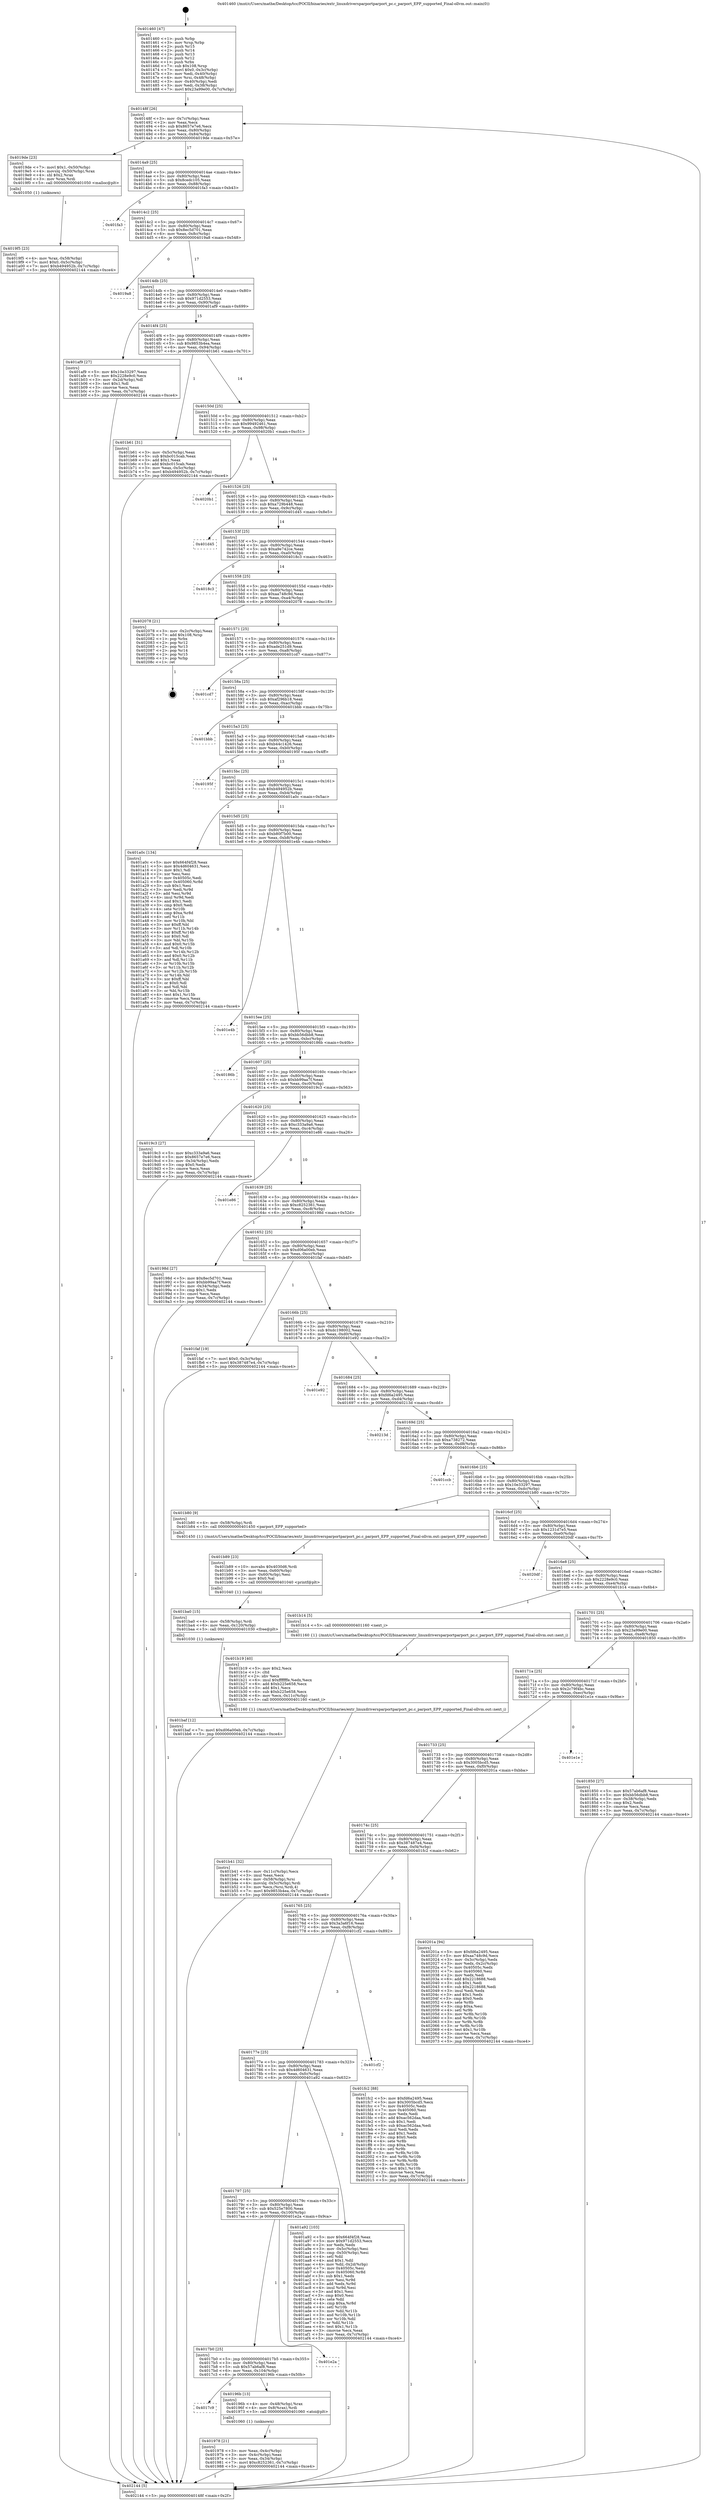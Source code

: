 digraph "0x401460" {
  label = "0x401460 (/mnt/c/Users/mathe/Desktop/tcc/POCII/binaries/extr_linuxdriversparportparport_pc.c_parport_EPP_supported_Final-ollvm.out::main(0))"
  labelloc = "t"
  node[shape=record]

  Entry [label="",width=0.3,height=0.3,shape=circle,fillcolor=black,style=filled]
  "0x40148f" [label="{
     0x40148f [26]\l
     | [instrs]\l
     &nbsp;&nbsp;0x40148f \<+3\>: mov -0x7c(%rbp),%eax\l
     &nbsp;&nbsp;0x401492 \<+2\>: mov %eax,%ecx\l
     &nbsp;&nbsp;0x401494 \<+6\>: sub $0x8657e7e6,%ecx\l
     &nbsp;&nbsp;0x40149a \<+3\>: mov %eax,-0x80(%rbp)\l
     &nbsp;&nbsp;0x40149d \<+6\>: mov %ecx,-0x84(%rbp)\l
     &nbsp;&nbsp;0x4014a3 \<+6\>: je 00000000004019de \<main+0x57e\>\l
  }"]
  "0x4019de" [label="{
     0x4019de [23]\l
     | [instrs]\l
     &nbsp;&nbsp;0x4019de \<+7\>: movl $0x1,-0x50(%rbp)\l
     &nbsp;&nbsp;0x4019e5 \<+4\>: movslq -0x50(%rbp),%rax\l
     &nbsp;&nbsp;0x4019e9 \<+4\>: shl $0x2,%rax\l
     &nbsp;&nbsp;0x4019ed \<+3\>: mov %rax,%rdi\l
     &nbsp;&nbsp;0x4019f0 \<+5\>: call 0000000000401050 \<malloc@plt\>\l
     | [calls]\l
     &nbsp;&nbsp;0x401050 \{1\} (unknown)\l
  }"]
  "0x4014a9" [label="{
     0x4014a9 [25]\l
     | [instrs]\l
     &nbsp;&nbsp;0x4014a9 \<+5\>: jmp 00000000004014ae \<main+0x4e\>\l
     &nbsp;&nbsp;0x4014ae \<+3\>: mov -0x80(%rbp),%eax\l
     &nbsp;&nbsp;0x4014b1 \<+5\>: sub $0x8cedc105,%eax\l
     &nbsp;&nbsp;0x4014b6 \<+6\>: mov %eax,-0x88(%rbp)\l
     &nbsp;&nbsp;0x4014bc \<+6\>: je 0000000000401fa3 \<main+0xb43\>\l
  }"]
  Exit [label="",width=0.3,height=0.3,shape=circle,fillcolor=black,style=filled,peripheries=2]
  "0x401fa3" [label="{
     0x401fa3\l
  }", style=dashed]
  "0x4014c2" [label="{
     0x4014c2 [25]\l
     | [instrs]\l
     &nbsp;&nbsp;0x4014c2 \<+5\>: jmp 00000000004014c7 \<main+0x67\>\l
     &nbsp;&nbsp;0x4014c7 \<+3\>: mov -0x80(%rbp),%eax\l
     &nbsp;&nbsp;0x4014ca \<+5\>: sub $0x8ec5d701,%eax\l
     &nbsp;&nbsp;0x4014cf \<+6\>: mov %eax,-0x8c(%rbp)\l
     &nbsp;&nbsp;0x4014d5 \<+6\>: je 00000000004019a8 \<main+0x548\>\l
  }"]
  "0x401baf" [label="{
     0x401baf [12]\l
     | [instrs]\l
     &nbsp;&nbsp;0x401baf \<+7\>: movl $0xd06a00eb,-0x7c(%rbp)\l
     &nbsp;&nbsp;0x401bb6 \<+5\>: jmp 0000000000402144 \<main+0xce4\>\l
  }"]
  "0x4019a8" [label="{
     0x4019a8\l
  }", style=dashed]
  "0x4014db" [label="{
     0x4014db [25]\l
     | [instrs]\l
     &nbsp;&nbsp;0x4014db \<+5\>: jmp 00000000004014e0 \<main+0x80\>\l
     &nbsp;&nbsp;0x4014e0 \<+3\>: mov -0x80(%rbp),%eax\l
     &nbsp;&nbsp;0x4014e3 \<+5\>: sub $0x971d2553,%eax\l
     &nbsp;&nbsp;0x4014e8 \<+6\>: mov %eax,-0x90(%rbp)\l
     &nbsp;&nbsp;0x4014ee \<+6\>: je 0000000000401af9 \<main+0x699\>\l
  }"]
  "0x401ba0" [label="{
     0x401ba0 [15]\l
     | [instrs]\l
     &nbsp;&nbsp;0x401ba0 \<+4\>: mov -0x58(%rbp),%rdi\l
     &nbsp;&nbsp;0x401ba4 \<+6\>: mov %eax,-0x120(%rbp)\l
     &nbsp;&nbsp;0x401baa \<+5\>: call 0000000000401030 \<free@plt\>\l
     | [calls]\l
     &nbsp;&nbsp;0x401030 \{1\} (unknown)\l
  }"]
  "0x401af9" [label="{
     0x401af9 [27]\l
     | [instrs]\l
     &nbsp;&nbsp;0x401af9 \<+5\>: mov $0x10e33297,%eax\l
     &nbsp;&nbsp;0x401afe \<+5\>: mov $0x2228e9c0,%ecx\l
     &nbsp;&nbsp;0x401b03 \<+3\>: mov -0x2d(%rbp),%dl\l
     &nbsp;&nbsp;0x401b06 \<+3\>: test $0x1,%dl\l
     &nbsp;&nbsp;0x401b09 \<+3\>: cmovne %ecx,%eax\l
     &nbsp;&nbsp;0x401b0c \<+3\>: mov %eax,-0x7c(%rbp)\l
     &nbsp;&nbsp;0x401b0f \<+5\>: jmp 0000000000402144 \<main+0xce4\>\l
  }"]
  "0x4014f4" [label="{
     0x4014f4 [25]\l
     | [instrs]\l
     &nbsp;&nbsp;0x4014f4 \<+5\>: jmp 00000000004014f9 \<main+0x99\>\l
     &nbsp;&nbsp;0x4014f9 \<+3\>: mov -0x80(%rbp),%eax\l
     &nbsp;&nbsp;0x4014fc \<+5\>: sub $0x9853b4ea,%eax\l
     &nbsp;&nbsp;0x401501 \<+6\>: mov %eax,-0x94(%rbp)\l
     &nbsp;&nbsp;0x401507 \<+6\>: je 0000000000401b61 \<main+0x701\>\l
  }"]
  "0x401b89" [label="{
     0x401b89 [23]\l
     | [instrs]\l
     &nbsp;&nbsp;0x401b89 \<+10\>: movabs $0x4030d6,%rdi\l
     &nbsp;&nbsp;0x401b93 \<+3\>: mov %eax,-0x60(%rbp)\l
     &nbsp;&nbsp;0x401b96 \<+3\>: mov -0x60(%rbp),%esi\l
     &nbsp;&nbsp;0x401b99 \<+2\>: mov $0x0,%al\l
     &nbsp;&nbsp;0x401b9b \<+5\>: call 0000000000401040 \<printf@plt\>\l
     | [calls]\l
     &nbsp;&nbsp;0x401040 \{1\} (unknown)\l
  }"]
  "0x401b61" [label="{
     0x401b61 [31]\l
     | [instrs]\l
     &nbsp;&nbsp;0x401b61 \<+3\>: mov -0x5c(%rbp),%eax\l
     &nbsp;&nbsp;0x401b64 \<+5\>: sub $0xbc015cab,%eax\l
     &nbsp;&nbsp;0x401b69 \<+3\>: add $0x1,%eax\l
     &nbsp;&nbsp;0x401b6c \<+5\>: add $0xbc015cab,%eax\l
     &nbsp;&nbsp;0x401b71 \<+3\>: mov %eax,-0x5c(%rbp)\l
     &nbsp;&nbsp;0x401b74 \<+7\>: movl $0xb494952b,-0x7c(%rbp)\l
     &nbsp;&nbsp;0x401b7b \<+5\>: jmp 0000000000402144 \<main+0xce4\>\l
  }"]
  "0x40150d" [label="{
     0x40150d [25]\l
     | [instrs]\l
     &nbsp;&nbsp;0x40150d \<+5\>: jmp 0000000000401512 \<main+0xb2\>\l
     &nbsp;&nbsp;0x401512 \<+3\>: mov -0x80(%rbp),%eax\l
     &nbsp;&nbsp;0x401515 \<+5\>: sub $0x99492461,%eax\l
     &nbsp;&nbsp;0x40151a \<+6\>: mov %eax,-0x98(%rbp)\l
     &nbsp;&nbsp;0x401520 \<+6\>: je 00000000004020b1 \<main+0xc51\>\l
  }"]
  "0x401b41" [label="{
     0x401b41 [32]\l
     | [instrs]\l
     &nbsp;&nbsp;0x401b41 \<+6\>: mov -0x11c(%rbp),%ecx\l
     &nbsp;&nbsp;0x401b47 \<+3\>: imul %eax,%ecx\l
     &nbsp;&nbsp;0x401b4a \<+4\>: mov -0x58(%rbp),%rsi\l
     &nbsp;&nbsp;0x401b4e \<+4\>: movslq -0x5c(%rbp),%rdi\l
     &nbsp;&nbsp;0x401b52 \<+3\>: mov %ecx,(%rsi,%rdi,4)\l
     &nbsp;&nbsp;0x401b55 \<+7\>: movl $0x9853b4ea,-0x7c(%rbp)\l
     &nbsp;&nbsp;0x401b5c \<+5\>: jmp 0000000000402144 \<main+0xce4\>\l
  }"]
  "0x4020b1" [label="{
     0x4020b1\l
  }", style=dashed]
  "0x401526" [label="{
     0x401526 [25]\l
     | [instrs]\l
     &nbsp;&nbsp;0x401526 \<+5\>: jmp 000000000040152b \<main+0xcb\>\l
     &nbsp;&nbsp;0x40152b \<+3\>: mov -0x80(%rbp),%eax\l
     &nbsp;&nbsp;0x40152e \<+5\>: sub $0xa729b448,%eax\l
     &nbsp;&nbsp;0x401533 \<+6\>: mov %eax,-0x9c(%rbp)\l
     &nbsp;&nbsp;0x401539 \<+6\>: je 0000000000401d45 \<main+0x8e5\>\l
  }"]
  "0x401b19" [label="{
     0x401b19 [40]\l
     | [instrs]\l
     &nbsp;&nbsp;0x401b19 \<+5\>: mov $0x2,%ecx\l
     &nbsp;&nbsp;0x401b1e \<+1\>: cltd\l
     &nbsp;&nbsp;0x401b1f \<+2\>: idiv %ecx\l
     &nbsp;&nbsp;0x401b21 \<+6\>: imul $0xfffffffe,%edx,%ecx\l
     &nbsp;&nbsp;0x401b27 \<+6\>: add $0xb225e658,%ecx\l
     &nbsp;&nbsp;0x401b2d \<+3\>: add $0x1,%ecx\l
     &nbsp;&nbsp;0x401b30 \<+6\>: sub $0xb225e658,%ecx\l
     &nbsp;&nbsp;0x401b36 \<+6\>: mov %ecx,-0x11c(%rbp)\l
     &nbsp;&nbsp;0x401b3c \<+5\>: call 0000000000401160 \<next_i\>\l
     | [calls]\l
     &nbsp;&nbsp;0x401160 \{1\} (/mnt/c/Users/mathe/Desktop/tcc/POCII/binaries/extr_linuxdriversparportparport_pc.c_parport_EPP_supported_Final-ollvm.out::next_i)\l
  }"]
  "0x401d45" [label="{
     0x401d45\l
  }", style=dashed]
  "0x40153f" [label="{
     0x40153f [25]\l
     | [instrs]\l
     &nbsp;&nbsp;0x40153f \<+5\>: jmp 0000000000401544 \<main+0xe4\>\l
     &nbsp;&nbsp;0x401544 \<+3\>: mov -0x80(%rbp),%eax\l
     &nbsp;&nbsp;0x401547 \<+5\>: sub $0xa9e742ce,%eax\l
     &nbsp;&nbsp;0x40154c \<+6\>: mov %eax,-0xa0(%rbp)\l
     &nbsp;&nbsp;0x401552 \<+6\>: je 00000000004018c3 \<main+0x463\>\l
  }"]
  "0x4019f5" [label="{
     0x4019f5 [23]\l
     | [instrs]\l
     &nbsp;&nbsp;0x4019f5 \<+4\>: mov %rax,-0x58(%rbp)\l
     &nbsp;&nbsp;0x4019f9 \<+7\>: movl $0x0,-0x5c(%rbp)\l
     &nbsp;&nbsp;0x401a00 \<+7\>: movl $0xb494952b,-0x7c(%rbp)\l
     &nbsp;&nbsp;0x401a07 \<+5\>: jmp 0000000000402144 \<main+0xce4\>\l
  }"]
  "0x4018c3" [label="{
     0x4018c3\l
  }", style=dashed]
  "0x401558" [label="{
     0x401558 [25]\l
     | [instrs]\l
     &nbsp;&nbsp;0x401558 \<+5\>: jmp 000000000040155d \<main+0xfd\>\l
     &nbsp;&nbsp;0x40155d \<+3\>: mov -0x80(%rbp),%eax\l
     &nbsp;&nbsp;0x401560 \<+5\>: sub $0xaa748c9d,%eax\l
     &nbsp;&nbsp;0x401565 \<+6\>: mov %eax,-0xa4(%rbp)\l
     &nbsp;&nbsp;0x40156b \<+6\>: je 0000000000402078 \<main+0xc18\>\l
  }"]
  "0x401978" [label="{
     0x401978 [21]\l
     | [instrs]\l
     &nbsp;&nbsp;0x401978 \<+3\>: mov %eax,-0x4c(%rbp)\l
     &nbsp;&nbsp;0x40197b \<+3\>: mov -0x4c(%rbp),%eax\l
     &nbsp;&nbsp;0x40197e \<+3\>: mov %eax,-0x34(%rbp)\l
     &nbsp;&nbsp;0x401981 \<+7\>: movl $0xc8252361,-0x7c(%rbp)\l
     &nbsp;&nbsp;0x401988 \<+5\>: jmp 0000000000402144 \<main+0xce4\>\l
  }"]
  "0x402078" [label="{
     0x402078 [21]\l
     | [instrs]\l
     &nbsp;&nbsp;0x402078 \<+3\>: mov -0x2c(%rbp),%eax\l
     &nbsp;&nbsp;0x40207b \<+7\>: add $0x108,%rsp\l
     &nbsp;&nbsp;0x402082 \<+1\>: pop %rbx\l
     &nbsp;&nbsp;0x402083 \<+2\>: pop %r12\l
     &nbsp;&nbsp;0x402085 \<+2\>: pop %r13\l
     &nbsp;&nbsp;0x402087 \<+2\>: pop %r14\l
     &nbsp;&nbsp;0x402089 \<+2\>: pop %r15\l
     &nbsp;&nbsp;0x40208b \<+1\>: pop %rbp\l
     &nbsp;&nbsp;0x40208c \<+1\>: ret\l
  }"]
  "0x401571" [label="{
     0x401571 [25]\l
     | [instrs]\l
     &nbsp;&nbsp;0x401571 \<+5\>: jmp 0000000000401576 \<main+0x116\>\l
     &nbsp;&nbsp;0x401576 \<+3\>: mov -0x80(%rbp),%eax\l
     &nbsp;&nbsp;0x401579 \<+5\>: sub $0xade251d9,%eax\l
     &nbsp;&nbsp;0x40157e \<+6\>: mov %eax,-0xa8(%rbp)\l
     &nbsp;&nbsp;0x401584 \<+6\>: je 0000000000401cd7 \<main+0x877\>\l
  }"]
  "0x4017c9" [label="{
     0x4017c9\l
  }", style=dashed]
  "0x401cd7" [label="{
     0x401cd7\l
  }", style=dashed]
  "0x40158a" [label="{
     0x40158a [25]\l
     | [instrs]\l
     &nbsp;&nbsp;0x40158a \<+5\>: jmp 000000000040158f \<main+0x12f\>\l
     &nbsp;&nbsp;0x40158f \<+3\>: mov -0x80(%rbp),%eax\l
     &nbsp;&nbsp;0x401592 \<+5\>: sub $0xaf296b18,%eax\l
     &nbsp;&nbsp;0x401597 \<+6\>: mov %eax,-0xac(%rbp)\l
     &nbsp;&nbsp;0x40159d \<+6\>: je 0000000000401bbb \<main+0x75b\>\l
  }"]
  "0x40196b" [label="{
     0x40196b [13]\l
     | [instrs]\l
     &nbsp;&nbsp;0x40196b \<+4\>: mov -0x48(%rbp),%rax\l
     &nbsp;&nbsp;0x40196f \<+4\>: mov 0x8(%rax),%rdi\l
     &nbsp;&nbsp;0x401973 \<+5\>: call 0000000000401060 \<atoi@plt\>\l
     | [calls]\l
     &nbsp;&nbsp;0x401060 \{1\} (unknown)\l
  }"]
  "0x401bbb" [label="{
     0x401bbb\l
  }", style=dashed]
  "0x4015a3" [label="{
     0x4015a3 [25]\l
     | [instrs]\l
     &nbsp;&nbsp;0x4015a3 \<+5\>: jmp 00000000004015a8 \<main+0x148\>\l
     &nbsp;&nbsp;0x4015a8 \<+3\>: mov -0x80(%rbp),%eax\l
     &nbsp;&nbsp;0x4015ab \<+5\>: sub $0xb44c1426,%eax\l
     &nbsp;&nbsp;0x4015b0 \<+6\>: mov %eax,-0xb0(%rbp)\l
     &nbsp;&nbsp;0x4015b6 \<+6\>: je 000000000040195f \<main+0x4ff\>\l
  }"]
  "0x4017b0" [label="{
     0x4017b0 [25]\l
     | [instrs]\l
     &nbsp;&nbsp;0x4017b0 \<+5\>: jmp 00000000004017b5 \<main+0x355\>\l
     &nbsp;&nbsp;0x4017b5 \<+3\>: mov -0x80(%rbp),%eax\l
     &nbsp;&nbsp;0x4017b8 \<+5\>: sub $0x57ab6af8,%eax\l
     &nbsp;&nbsp;0x4017bd \<+6\>: mov %eax,-0x104(%rbp)\l
     &nbsp;&nbsp;0x4017c3 \<+6\>: je 000000000040196b \<main+0x50b\>\l
  }"]
  "0x40195f" [label="{
     0x40195f\l
  }", style=dashed]
  "0x4015bc" [label="{
     0x4015bc [25]\l
     | [instrs]\l
     &nbsp;&nbsp;0x4015bc \<+5\>: jmp 00000000004015c1 \<main+0x161\>\l
     &nbsp;&nbsp;0x4015c1 \<+3\>: mov -0x80(%rbp),%eax\l
     &nbsp;&nbsp;0x4015c4 \<+5\>: sub $0xb494952b,%eax\l
     &nbsp;&nbsp;0x4015c9 \<+6\>: mov %eax,-0xb4(%rbp)\l
     &nbsp;&nbsp;0x4015cf \<+6\>: je 0000000000401a0c \<main+0x5ac\>\l
  }"]
  "0x401e2a" [label="{
     0x401e2a\l
  }", style=dashed]
  "0x401a0c" [label="{
     0x401a0c [134]\l
     | [instrs]\l
     &nbsp;&nbsp;0x401a0c \<+5\>: mov $0x664f4f28,%eax\l
     &nbsp;&nbsp;0x401a11 \<+5\>: mov $0x4d604631,%ecx\l
     &nbsp;&nbsp;0x401a16 \<+2\>: mov $0x1,%dl\l
     &nbsp;&nbsp;0x401a18 \<+2\>: xor %esi,%esi\l
     &nbsp;&nbsp;0x401a1a \<+7\>: mov 0x40505c,%edi\l
     &nbsp;&nbsp;0x401a21 \<+8\>: mov 0x405060,%r8d\l
     &nbsp;&nbsp;0x401a29 \<+3\>: sub $0x1,%esi\l
     &nbsp;&nbsp;0x401a2c \<+3\>: mov %edi,%r9d\l
     &nbsp;&nbsp;0x401a2f \<+3\>: add %esi,%r9d\l
     &nbsp;&nbsp;0x401a32 \<+4\>: imul %r9d,%edi\l
     &nbsp;&nbsp;0x401a36 \<+3\>: and $0x1,%edi\l
     &nbsp;&nbsp;0x401a39 \<+3\>: cmp $0x0,%edi\l
     &nbsp;&nbsp;0x401a3c \<+4\>: sete %r10b\l
     &nbsp;&nbsp;0x401a40 \<+4\>: cmp $0xa,%r8d\l
     &nbsp;&nbsp;0x401a44 \<+4\>: setl %r11b\l
     &nbsp;&nbsp;0x401a48 \<+3\>: mov %r10b,%bl\l
     &nbsp;&nbsp;0x401a4b \<+3\>: xor $0xff,%bl\l
     &nbsp;&nbsp;0x401a4e \<+3\>: mov %r11b,%r14b\l
     &nbsp;&nbsp;0x401a51 \<+4\>: xor $0xff,%r14b\l
     &nbsp;&nbsp;0x401a55 \<+3\>: xor $0x0,%dl\l
     &nbsp;&nbsp;0x401a58 \<+3\>: mov %bl,%r15b\l
     &nbsp;&nbsp;0x401a5b \<+4\>: and $0x0,%r15b\l
     &nbsp;&nbsp;0x401a5f \<+3\>: and %dl,%r10b\l
     &nbsp;&nbsp;0x401a62 \<+3\>: mov %r14b,%r12b\l
     &nbsp;&nbsp;0x401a65 \<+4\>: and $0x0,%r12b\l
     &nbsp;&nbsp;0x401a69 \<+3\>: and %dl,%r11b\l
     &nbsp;&nbsp;0x401a6c \<+3\>: or %r10b,%r15b\l
     &nbsp;&nbsp;0x401a6f \<+3\>: or %r11b,%r12b\l
     &nbsp;&nbsp;0x401a72 \<+3\>: xor %r12b,%r15b\l
     &nbsp;&nbsp;0x401a75 \<+3\>: or %r14b,%bl\l
     &nbsp;&nbsp;0x401a78 \<+3\>: xor $0xff,%bl\l
     &nbsp;&nbsp;0x401a7b \<+3\>: or $0x0,%dl\l
     &nbsp;&nbsp;0x401a7e \<+2\>: and %dl,%bl\l
     &nbsp;&nbsp;0x401a80 \<+3\>: or %bl,%r15b\l
     &nbsp;&nbsp;0x401a83 \<+4\>: test $0x1,%r15b\l
     &nbsp;&nbsp;0x401a87 \<+3\>: cmovne %ecx,%eax\l
     &nbsp;&nbsp;0x401a8a \<+3\>: mov %eax,-0x7c(%rbp)\l
     &nbsp;&nbsp;0x401a8d \<+5\>: jmp 0000000000402144 \<main+0xce4\>\l
  }"]
  "0x4015d5" [label="{
     0x4015d5 [25]\l
     | [instrs]\l
     &nbsp;&nbsp;0x4015d5 \<+5\>: jmp 00000000004015da \<main+0x17a\>\l
     &nbsp;&nbsp;0x4015da \<+3\>: mov -0x80(%rbp),%eax\l
     &nbsp;&nbsp;0x4015dd \<+5\>: sub $0xb80f7b00,%eax\l
     &nbsp;&nbsp;0x4015e2 \<+6\>: mov %eax,-0xb8(%rbp)\l
     &nbsp;&nbsp;0x4015e8 \<+6\>: je 0000000000401e4b \<main+0x9eb\>\l
  }"]
  "0x401797" [label="{
     0x401797 [25]\l
     | [instrs]\l
     &nbsp;&nbsp;0x401797 \<+5\>: jmp 000000000040179c \<main+0x33c\>\l
     &nbsp;&nbsp;0x40179c \<+3\>: mov -0x80(%rbp),%eax\l
     &nbsp;&nbsp;0x40179f \<+5\>: sub $0x525e7800,%eax\l
     &nbsp;&nbsp;0x4017a4 \<+6\>: mov %eax,-0x100(%rbp)\l
     &nbsp;&nbsp;0x4017aa \<+6\>: je 0000000000401e2a \<main+0x9ca\>\l
  }"]
  "0x401e4b" [label="{
     0x401e4b\l
  }", style=dashed]
  "0x4015ee" [label="{
     0x4015ee [25]\l
     | [instrs]\l
     &nbsp;&nbsp;0x4015ee \<+5\>: jmp 00000000004015f3 \<main+0x193\>\l
     &nbsp;&nbsp;0x4015f3 \<+3\>: mov -0x80(%rbp),%eax\l
     &nbsp;&nbsp;0x4015f6 \<+5\>: sub $0xbb56dbb8,%eax\l
     &nbsp;&nbsp;0x4015fb \<+6\>: mov %eax,-0xbc(%rbp)\l
     &nbsp;&nbsp;0x401601 \<+6\>: je 000000000040186b \<main+0x40b\>\l
  }"]
  "0x401a92" [label="{
     0x401a92 [103]\l
     | [instrs]\l
     &nbsp;&nbsp;0x401a92 \<+5\>: mov $0x664f4f28,%eax\l
     &nbsp;&nbsp;0x401a97 \<+5\>: mov $0x971d2553,%ecx\l
     &nbsp;&nbsp;0x401a9c \<+2\>: xor %edx,%edx\l
     &nbsp;&nbsp;0x401a9e \<+3\>: mov -0x5c(%rbp),%esi\l
     &nbsp;&nbsp;0x401aa1 \<+3\>: cmp -0x50(%rbp),%esi\l
     &nbsp;&nbsp;0x401aa4 \<+4\>: setl %dil\l
     &nbsp;&nbsp;0x401aa8 \<+4\>: and $0x1,%dil\l
     &nbsp;&nbsp;0x401aac \<+4\>: mov %dil,-0x2d(%rbp)\l
     &nbsp;&nbsp;0x401ab0 \<+7\>: mov 0x40505c,%esi\l
     &nbsp;&nbsp;0x401ab7 \<+8\>: mov 0x405060,%r8d\l
     &nbsp;&nbsp;0x401abf \<+3\>: sub $0x1,%edx\l
     &nbsp;&nbsp;0x401ac2 \<+3\>: mov %esi,%r9d\l
     &nbsp;&nbsp;0x401ac5 \<+3\>: add %edx,%r9d\l
     &nbsp;&nbsp;0x401ac8 \<+4\>: imul %r9d,%esi\l
     &nbsp;&nbsp;0x401acc \<+3\>: and $0x1,%esi\l
     &nbsp;&nbsp;0x401acf \<+3\>: cmp $0x0,%esi\l
     &nbsp;&nbsp;0x401ad2 \<+4\>: sete %dil\l
     &nbsp;&nbsp;0x401ad6 \<+4\>: cmp $0xa,%r8d\l
     &nbsp;&nbsp;0x401ada \<+4\>: setl %r10b\l
     &nbsp;&nbsp;0x401ade \<+3\>: mov %dil,%r11b\l
     &nbsp;&nbsp;0x401ae1 \<+3\>: and %r10b,%r11b\l
     &nbsp;&nbsp;0x401ae4 \<+3\>: xor %r10b,%dil\l
     &nbsp;&nbsp;0x401ae7 \<+3\>: or %dil,%r11b\l
     &nbsp;&nbsp;0x401aea \<+4\>: test $0x1,%r11b\l
     &nbsp;&nbsp;0x401aee \<+3\>: cmovne %ecx,%eax\l
     &nbsp;&nbsp;0x401af1 \<+3\>: mov %eax,-0x7c(%rbp)\l
     &nbsp;&nbsp;0x401af4 \<+5\>: jmp 0000000000402144 \<main+0xce4\>\l
  }"]
  "0x40186b" [label="{
     0x40186b\l
  }", style=dashed]
  "0x401607" [label="{
     0x401607 [25]\l
     | [instrs]\l
     &nbsp;&nbsp;0x401607 \<+5\>: jmp 000000000040160c \<main+0x1ac\>\l
     &nbsp;&nbsp;0x40160c \<+3\>: mov -0x80(%rbp),%eax\l
     &nbsp;&nbsp;0x40160f \<+5\>: sub $0xbb99aa7f,%eax\l
     &nbsp;&nbsp;0x401614 \<+6\>: mov %eax,-0xc0(%rbp)\l
     &nbsp;&nbsp;0x40161a \<+6\>: je 00000000004019c3 \<main+0x563\>\l
  }"]
  "0x40177e" [label="{
     0x40177e [25]\l
     | [instrs]\l
     &nbsp;&nbsp;0x40177e \<+5\>: jmp 0000000000401783 \<main+0x323\>\l
     &nbsp;&nbsp;0x401783 \<+3\>: mov -0x80(%rbp),%eax\l
     &nbsp;&nbsp;0x401786 \<+5\>: sub $0x4d604631,%eax\l
     &nbsp;&nbsp;0x40178b \<+6\>: mov %eax,-0xfc(%rbp)\l
     &nbsp;&nbsp;0x401791 \<+6\>: je 0000000000401a92 \<main+0x632\>\l
  }"]
  "0x4019c3" [label="{
     0x4019c3 [27]\l
     | [instrs]\l
     &nbsp;&nbsp;0x4019c3 \<+5\>: mov $0xc333a9a6,%eax\l
     &nbsp;&nbsp;0x4019c8 \<+5\>: mov $0x8657e7e6,%ecx\l
     &nbsp;&nbsp;0x4019cd \<+3\>: mov -0x34(%rbp),%edx\l
     &nbsp;&nbsp;0x4019d0 \<+3\>: cmp $0x0,%edx\l
     &nbsp;&nbsp;0x4019d3 \<+3\>: cmove %ecx,%eax\l
     &nbsp;&nbsp;0x4019d6 \<+3\>: mov %eax,-0x7c(%rbp)\l
     &nbsp;&nbsp;0x4019d9 \<+5\>: jmp 0000000000402144 \<main+0xce4\>\l
  }"]
  "0x401620" [label="{
     0x401620 [25]\l
     | [instrs]\l
     &nbsp;&nbsp;0x401620 \<+5\>: jmp 0000000000401625 \<main+0x1c5\>\l
     &nbsp;&nbsp;0x401625 \<+3\>: mov -0x80(%rbp),%eax\l
     &nbsp;&nbsp;0x401628 \<+5\>: sub $0xc333a9a6,%eax\l
     &nbsp;&nbsp;0x40162d \<+6\>: mov %eax,-0xc4(%rbp)\l
     &nbsp;&nbsp;0x401633 \<+6\>: je 0000000000401e86 \<main+0xa26\>\l
  }"]
  "0x401cf2" [label="{
     0x401cf2\l
  }", style=dashed]
  "0x401e86" [label="{
     0x401e86\l
  }", style=dashed]
  "0x401639" [label="{
     0x401639 [25]\l
     | [instrs]\l
     &nbsp;&nbsp;0x401639 \<+5\>: jmp 000000000040163e \<main+0x1de\>\l
     &nbsp;&nbsp;0x40163e \<+3\>: mov -0x80(%rbp),%eax\l
     &nbsp;&nbsp;0x401641 \<+5\>: sub $0xc8252361,%eax\l
     &nbsp;&nbsp;0x401646 \<+6\>: mov %eax,-0xc8(%rbp)\l
     &nbsp;&nbsp;0x40164c \<+6\>: je 000000000040198d \<main+0x52d\>\l
  }"]
  "0x401765" [label="{
     0x401765 [25]\l
     | [instrs]\l
     &nbsp;&nbsp;0x401765 \<+5\>: jmp 000000000040176a \<main+0x30a\>\l
     &nbsp;&nbsp;0x40176a \<+3\>: mov -0x80(%rbp),%eax\l
     &nbsp;&nbsp;0x40176d \<+5\>: sub $0x3a3a6f16,%eax\l
     &nbsp;&nbsp;0x401772 \<+6\>: mov %eax,-0xf8(%rbp)\l
     &nbsp;&nbsp;0x401778 \<+6\>: je 0000000000401cf2 \<main+0x892\>\l
  }"]
  "0x40198d" [label="{
     0x40198d [27]\l
     | [instrs]\l
     &nbsp;&nbsp;0x40198d \<+5\>: mov $0x8ec5d701,%eax\l
     &nbsp;&nbsp;0x401992 \<+5\>: mov $0xbb99aa7f,%ecx\l
     &nbsp;&nbsp;0x401997 \<+3\>: mov -0x34(%rbp),%edx\l
     &nbsp;&nbsp;0x40199a \<+3\>: cmp $0x1,%edx\l
     &nbsp;&nbsp;0x40199d \<+3\>: cmovl %ecx,%eax\l
     &nbsp;&nbsp;0x4019a0 \<+3\>: mov %eax,-0x7c(%rbp)\l
     &nbsp;&nbsp;0x4019a3 \<+5\>: jmp 0000000000402144 \<main+0xce4\>\l
  }"]
  "0x401652" [label="{
     0x401652 [25]\l
     | [instrs]\l
     &nbsp;&nbsp;0x401652 \<+5\>: jmp 0000000000401657 \<main+0x1f7\>\l
     &nbsp;&nbsp;0x401657 \<+3\>: mov -0x80(%rbp),%eax\l
     &nbsp;&nbsp;0x40165a \<+5\>: sub $0xd06a00eb,%eax\l
     &nbsp;&nbsp;0x40165f \<+6\>: mov %eax,-0xcc(%rbp)\l
     &nbsp;&nbsp;0x401665 \<+6\>: je 0000000000401faf \<main+0xb4f\>\l
  }"]
  "0x401fc2" [label="{
     0x401fc2 [88]\l
     | [instrs]\l
     &nbsp;&nbsp;0x401fc2 \<+5\>: mov $0xfd6a2495,%eax\l
     &nbsp;&nbsp;0x401fc7 \<+5\>: mov $0x3005bcd5,%ecx\l
     &nbsp;&nbsp;0x401fcc \<+7\>: mov 0x40505c,%edx\l
     &nbsp;&nbsp;0x401fd3 \<+7\>: mov 0x405060,%esi\l
     &nbsp;&nbsp;0x401fda \<+2\>: mov %edx,%edi\l
     &nbsp;&nbsp;0x401fdc \<+6\>: add $0xac562daa,%edi\l
     &nbsp;&nbsp;0x401fe2 \<+3\>: sub $0x1,%edi\l
     &nbsp;&nbsp;0x401fe5 \<+6\>: sub $0xac562daa,%edi\l
     &nbsp;&nbsp;0x401feb \<+3\>: imul %edi,%edx\l
     &nbsp;&nbsp;0x401fee \<+3\>: and $0x1,%edx\l
     &nbsp;&nbsp;0x401ff1 \<+3\>: cmp $0x0,%edx\l
     &nbsp;&nbsp;0x401ff4 \<+4\>: sete %r8b\l
     &nbsp;&nbsp;0x401ff8 \<+3\>: cmp $0xa,%esi\l
     &nbsp;&nbsp;0x401ffb \<+4\>: setl %r9b\l
     &nbsp;&nbsp;0x401fff \<+3\>: mov %r8b,%r10b\l
     &nbsp;&nbsp;0x402002 \<+3\>: and %r9b,%r10b\l
     &nbsp;&nbsp;0x402005 \<+3\>: xor %r9b,%r8b\l
     &nbsp;&nbsp;0x402008 \<+3\>: or %r8b,%r10b\l
     &nbsp;&nbsp;0x40200b \<+4\>: test $0x1,%r10b\l
     &nbsp;&nbsp;0x40200f \<+3\>: cmovne %ecx,%eax\l
     &nbsp;&nbsp;0x402012 \<+3\>: mov %eax,-0x7c(%rbp)\l
     &nbsp;&nbsp;0x402015 \<+5\>: jmp 0000000000402144 \<main+0xce4\>\l
  }"]
  "0x401faf" [label="{
     0x401faf [19]\l
     | [instrs]\l
     &nbsp;&nbsp;0x401faf \<+7\>: movl $0x0,-0x3c(%rbp)\l
     &nbsp;&nbsp;0x401fb6 \<+7\>: movl $0x387487e4,-0x7c(%rbp)\l
     &nbsp;&nbsp;0x401fbd \<+5\>: jmp 0000000000402144 \<main+0xce4\>\l
  }"]
  "0x40166b" [label="{
     0x40166b [25]\l
     | [instrs]\l
     &nbsp;&nbsp;0x40166b \<+5\>: jmp 0000000000401670 \<main+0x210\>\l
     &nbsp;&nbsp;0x401670 \<+3\>: mov -0x80(%rbp),%eax\l
     &nbsp;&nbsp;0x401673 \<+5\>: sub $0xdc198002,%eax\l
     &nbsp;&nbsp;0x401678 \<+6\>: mov %eax,-0xd0(%rbp)\l
     &nbsp;&nbsp;0x40167e \<+6\>: je 0000000000401e92 \<main+0xa32\>\l
  }"]
  "0x40174c" [label="{
     0x40174c [25]\l
     | [instrs]\l
     &nbsp;&nbsp;0x40174c \<+5\>: jmp 0000000000401751 \<main+0x2f1\>\l
     &nbsp;&nbsp;0x401751 \<+3\>: mov -0x80(%rbp),%eax\l
     &nbsp;&nbsp;0x401754 \<+5\>: sub $0x387487e4,%eax\l
     &nbsp;&nbsp;0x401759 \<+6\>: mov %eax,-0xf4(%rbp)\l
     &nbsp;&nbsp;0x40175f \<+6\>: je 0000000000401fc2 \<main+0xb62\>\l
  }"]
  "0x401e92" [label="{
     0x401e92\l
  }", style=dashed]
  "0x401684" [label="{
     0x401684 [25]\l
     | [instrs]\l
     &nbsp;&nbsp;0x401684 \<+5\>: jmp 0000000000401689 \<main+0x229\>\l
     &nbsp;&nbsp;0x401689 \<+3\>: mov -0x80(%rbp),%eax\l
     &nbsp;&nbsp;0x40168c \<+5\>: sub $0xfd6a2495,%eax\l
     &nbsp;&nbsp;0x401691 \<+6\>: mov %eax,-0xd4(%rbp)\l
     &nbsp;&nbsp;0x401697 \<+6\>: je 000000000040213d \<main+0xcdd\>\l
  }"]
  "0x40201a" [label="{
     0x40201a [94]\l
     | [instrs]\l
     &nbsp;&nbsp;0x40201a \<+5\>: mov $0xfd6a2495,%eax\l
     &nbsp;&nbsp;0x40201f \<+5\>: mov $0xaa748c9d,%ecx\l
     &nbsp;&nbsp;0x402024 \<+3\>: mov -0x3c(%rbp),%edx\l
     &nbsp;&nbsp;0x402027 \<+3\>: mov %edx,-0x2c(%rbp)\l
     &nbsp;&nbsp;0x40202a \<+7\>: mov 0x40505c,%edx\l
     &nbsp;&nbsp;0x402031 \<+7\>: mov 0x405060,%esi\l
     &nbsp;&nbsp;0x402038 \<+2\>: mov %edx,%edi\l
     &nbsp;&nbsp;0x40203a \<+6\>: add $0x2218688,%edi\l
     &nbsp;&nbsp;0x402040 \<+3\>: sub $0x1,%edi\l
     &nbsp;&nbsp;0x402043 \<+6\>: sub $0x2218688,%edi\l
     &nbsp;&nbsp;0x402049 \<+3\>: imul %edi,%edx\l
     &nbsp;&nbsp;0x40204c \<+3\>: and $0x1,%edx\l
     &nbsp;&nbsp;0x40204f \<+3\>: cmp $0x0,%edx\l
     &nbsp;&nbsp;0x402052 \<+4\>: sete %r8b\l
     &nbsp;&nbsp;0x402056 \<+3\>: cmp $0xa,%esi\l
     &nbsp;&nbsp;0x402059 \<+4\>: setl %r9b\l
     &nbsp;&nbsp;0x40205d \<+3\>: mov %r8b,%r10b\l
     &nbsp;&nbsp;0x402060 \<+3\>: and %r9b,%r10b\l
     &nbsp;&nbsp;0x402063 \<+3\>: xor %r9b,%r8b\l
     &nbsp;&nbsp;0x402066 \<+3\>: or %r8b,%r10b\l
     &nbsp;&nbsp;0x402069 \<+4\>: test $0x1,%r10b\l
     &nbsp;&nbsp;0x40206d \<+3\>: cmovne %ecx,%eax\l
     &nbsp;&nbsp;0x402070 \<+3\>: mov %eax,-0x7c(%rbp)\l
     &nbsp;&nbsp;0x402073 \<+5\>: jmp 0000000000402144 \<main+0xce4\>\l
  }"]
  "0x40213d" [label="{
     0x40213d\l
  }", style=dashed]
  "0x40169d" [label="{
     0x40169d [25]\l
     | [instrs]\l
     &nbsp;&nbsp;0x40169d \<+5\>: jmp 00000000004016a2 \<main+0x242\>\l
     &nbsp;&nbsp;0x4016a2 \<+3\>: mov -0x80(%rbp),%eax\l
     &nbsp;&nbsp;0x4016a5 \<+5\>: sub $0xa738272,%eax\l
     &nbsp;&nbsp;0x4016aa \<+6\>: mov %eax,-0xd8(%rbp)\l
     &nbsp;&nbsp;0x4016b0 \<+6\>: je 0000000000401ccb \<main+0x86b\>\l
  }"]
  "0x401733" [label="{
     0x401733 [25]\l
     | [instrs]\l
     &nbsp;&nbsp;0x401733 \<+5\>: jmp 0000000000401738 \<main+0x2d8\>\l
     &nbsp;&nbsp;0x401738 \<+3\>: mov -0x80(%rbp),%eax\l
     &nbsp;&nbsp;0x40173b \<+5\>: sub $0x3005bcd5,%eax\l
     &nbsp;&nbsp;0x401740 \<+6\>: mov %eax,-0xf0(%rbp)\l
     &nbsp;&nbsp;0x401746 \<+6\>: je 000000000040201a \<main+0xbba\>\l
  }"]
  "0x401ccb" [label="{
     0x401ccb\l
  }", style=dashed]
  "0x4016b6" [label="{
     0x4016b6 [25]\l
     | [instrs]\l
     &nbsp;&nbsp;0x4016b6 \<+5\>: jmp 00000000004016bb \<main+0x25b\>\l
     &nbsp;&nbsp;0x4016bb \<+3\>: mov -0x80(%rbp),%eax\l
     &nbsp;&nbsp;0x4016be \<+5\>: sub $0x10e33297,%eax\l
     &nbsp;&nbsp;0x4016c3 \<+6\>: mov %eax,-0xdc(%rbp)\l
     &nbsp;&nbsp;0x4016c9 \<+6\>: je 0000000000401b80 \<main+0x720\>\l
  }"]
  "0x401e1e" [label="{
     0x401e1e\l
  }", style=dashed]
  "0x401b80" [label="{
     0x401b80 [9]\l
     | [instrs]\l
     &nbsp;&nbsp;0x401b80 \<+4\>: mov -0x58(%rbp),%rdi\l
     &nbsp;&nbsp;0x401b84 \<+5\>: call 0000000000401450 \<parport_EPP_supported\>\l
     | [calls]\l
     &nbsp;&nbsp;0x401450 \{1\} (/mnt/c/Users/mathe/Desktop/tcc/POCII/binaries/extr_linuxdriversparportparport_pc.c_parport_EPP_supported_Final-ollvm.out::parport_EPP_supported)\l
  }"]
  "0x4016cf" [label="{
     0x4016cf [25]\l
     | [instrs]\l
     &nbsp;&nbsp;0x4016cf \<+5\>: jmp 00000000004016d4 \<main+0x274\>\l
     &nbsp;&nbsp;0x4016d4 \<+3\>: mov -0x80(%rbp),%eax\l
     &nbsp;&nbsp;0x4016d7 \<+5\>: sub $0x1231d7e5,%eax\l
     &nbsp;&nbsp;0x4016dc \<+6\>: mov %eax,-0xe0(%rbp)\l
     &nbsp;&nbsp;0x4016e2 \<+6\>: je 00000000004020df \<main+0xc7f\>\l
  }"]
  "0x401460" [label="{
     0x401460 [47]\l
     | [instrs]\l
     &nbsp;&nbsp;0x401460 \<+1\>: push %rbp\l
     &nbsp;&nbsp;0x401461 \<+3\>: mov %rsp,%rbp\l
     &nbsp;&nbsp;0x401464 \<+2\>: push %r15\l
     &nbsp;&nbsp;0x401466 \<+2\>: push %r14\l
     &nbsp;&nbsp;0x401468 \<+2\>: push %r13\l
     &nbsp;&nbsp;0x40146a \<+2\>: push %r12\l
     &nbsp;&nbsp;0x40146c \<+1\>: push %rbx\l
     &nbsp;&nbsp;0x40146d \<+7\>: sub $0x108,%rsp\l
     &nbsp;&nbsp;0x401474 \<+7\>: movl $0x0,-0x3c(%rbp)\l
     &nbsp;&nbsp;0x40147b \<+3\>: mov %edi,-0x40(%rbp)\l
     &nbsp;&nbsp;0x40147e \<+4\>: mov %rsi,-0x48(%rbp)\l
     &nbsp;&nbsp;0x401482 \<+3\>: mov -0x40(%rbp),%edi\l
     &nbsp;&nbsp;0x401485 \<+3\>: mov %edi,-0x38(%rbp)\l
     &nbsp;&nbsp;0x401488 \<+7\>: movl $0x23a99e00,-0x7c(%rbp)\l
  }"]
  "0x4020df" [label="{
     0x4020df\l
  }", style=dashed]
  "0x4016e8" [label="{
     0x4016e8 [25]\l
     | [instrs]\l
     &nbsp;&nbsp;0x4016e8 \<+5\>: jmp 00000000004016ed \<main+0x28d\>\l
     &nbsp;&nbsp;0x4016ed \<+3\>: mov -0x80(%rbp),%eax\l
     &nbsp;&nbsp;0x4016f0 \<+5\>: sub $0x2228e9c0,%eax\l
     &nbsp;&nbsp;0x4016f5 \<+6\>: mov %eax,-0xe4(%rbp)\l
     &nbsp;&nbsp;0x4016fb \<+6\>: je 0000000000401b14 \<main+0x6b4\>\l
  }"]
  "0x402144" [label="{
     0x402144 [5]\l
     | [instrs]\l
     &nbsp;&nbsp;0x402144 \<+5\>: jmp 000000000040148f \<main+0x2f\>\l
  }"]
  "0x401b14" [label="{
     0x401b14 [5]\l
     | [instrs]\l
     &nbsp;&nbsp;0x401b14 \<+5\>: call 0000000000401160 \<next_i\>\l
     | [calls]\l
     &nbsp;&nbsp;0x401160 \{1\} (/mnt/c/Users/mathe/Desktop/tcc/POCII/binaries/extr_linuxdriversparportparport_pc.c_parport_EPP_supported_Final-ollvm.out::next_i)\l
  }"]
  "0x401701" [label="{
     0x401701 [25]\l
     | [instrs]\l
     &nbsp;&nbsp;0x401701 \<+5\>: jmp 0000000000401706 \<main+0x2a6\>\l
     &nbsp;&nbsp;0x401706 \<+3\>: mov -0x80(%rbp),%eax\l
     &nbsp;&nbsp;0x401709 \<+5\>: sub $0x23a99e00,%eax\l
     &nbsp;&nbsp;0x40170e \<+6\>: mov %eax,-0xe8(%rbp)\l
     &nbsp;&nbsp;0x401714 \<+6\>: je 0000000000401850 \<main+0x3f0\>\l
  }"]
  "0x40171a" [label="{
     0x40171a [25]\l
     | [instrs]\l
     &nbsp;&nbsp;0x40171a \<+5\>: jmp 000000000040171f \<main+0x2bf\>\l
     &nbsp;&nbsp;0x40171f \<+3\>: mov -0x80(%rbp),%eax\l
     &nbsp;&nbsp;0x401722 \<+5\>: sub $0x2c79f4bc,%eax\l
     &nbsp;&nbsp;0x401727 \<+6\>: mov %eax,-0xec(%rbp)\l
     &nbsp;&nbsp;0x40172d \<+6\>: je 0000000000401e1e \<main+0x9be\>\l
  }"]
  "0x401850" [label="{
     0x401850 [27]\l
     | [instrs]\l
     &nbsp;&nbsp;0x401850 \<+5\>: mov $0x57ab6af8,%eax\l
     &nbsp;&nbsp;0x401855 \<+5\>: mov $0xbb56dbb8,%ecx\l
     &nbsp;&nbsp;0x40185a \<+3\>: mov -0x38(%rbp),%edx\l
     &nbsp;&nbsp;0x40185d \<+3\>: cmp $0x2,%edx\l
     &nbsp;&nbsp;0x401860 \<+3\>: cmovne %ecx,%eax\l
     &nbsp;&nbsp;0x401863 \<+3\>: mov %eax,-0x7c(%rbp)\l
     &nbsp;&nbsp;0x401866 \<+5\>: jmp 0000000000402144 \<main+0xce4\>\l
  }"]
  Entry -> "0x401460" [label=" 1"]
  "0x40148f" -> "0x4019de" [label=" 1"]
  "0x40148f" -> "0x4014a9" [label=" 17"]
  "0x402078" -> Exit [label=" 1"]
  "0x4014a9" -> "0x401fa3" [label=" 0"]
  "0x4014a9" -> "0x4014c2" [label=" 17"]
  "0x40201a" -> "0x402144" [label=" 1"]
  "0x4014c2" -> "0x4019a8" [label=" 0"]
  "0x4014c2" -> "0x4014db" [label=" 17"]
  "0x401fc2" -> "0x402144" [label=" 1"]
  "0x4014db" -> "0x401af9" [label=" 2"]
  "0x4014db" -> "0x4014f4" [label=" 15"]
  "0x401faf" -> "0x402144" [label=" 1"]
  "0x4014f4" -> "0x401b61" [label=" 1"]
  "0x4014f4" -> "0x40150d" [label=" 14"]
  "0x401baf" -> "0x402144" [label=" 1"]
  "0x40150d" -> "0x4020b1" [label=" 0"]
  "0x40150d" -> "0x401526" [label=" 14"]
  "0x401ba0" -> "0x401baf" [label=" 1"]
  "0x401526" -> "0x401d45" [label=" 0"]
  "0x401526" -> "0x40153f" [label=" 14"]
  "0x401b89" -> "0x401ba0" [label=" 1"]
  "0x40153f" -> "0x4018c3" [label=" 0"]
  "0x40153f" -> "0x401558" [label=" 14"]
  "0x401b80" -> "0x401b89" [label=" 1"]
  "0x401558" -> "0x402078" [label=" 1"]
  "0x401558" -> "0x401571" [label=" 13"]
  "0x401b61" -> "0x402144" [label=" 1"]
  "0x401571" -> "0x401cd7" [label=" 0"]
  "0x401571" -> "0x40158a" [label=" 13"]
  "0x401b41" -> "0x402144" [label=" 1"]
  "0x40158a" -> "0x401bbb" [label=" 0"]
  "0x40158a" -> "0x4015a3" [label=" 13"]
  "0x401b19" -> "0x401b41" [label=" 1"]
  "0x4015a3" -> "0x40195f" [label=" 0"]
  "0x4015a3" -> "0x4015bc" [label=" 13"]
  "0x401af9" -> "0x402144" [label=" 2"]
  "0x4015bc" -> "0x401a0c" [label=" 2"]
  "0x4015bc" -> "0x4015d5" [label=" 11"]
  "0x401a92" -> "0x402144" [label=" 2"]
  "0x4015d5" -> "0x401e4b" [label=" 0"]
  "0x4015d5" -> "0x4015ee" [label=" 11"]
  "0x4019f5" -> "0x402144" [label=" 1"]
  "0x4015ee" -> "0x40186b" [label=" 0"]
  "0x4015ee" -> "0x401607" [label=" 11"]
  "0x4019de" -> "0x4019f5" [label=" 1"]
  "0x401607" -> "0x4019c3" [label=" 1"]
  "0x401607" -> "0x401620" [label=" 10"]
  "0x40198d" -> "0x402144" [label=" 1"]
  "0x401620" -> "0x401e86" [label=" 0"]
  "0x401620" -> "0x401639" [label=" 10"]
  "0x401978" -> "0x402144" [label=" 1"]
  "0x401639" -> "0x40198d" [label=" 1"]
  "0x401639" -> "0x401652" [label=" 9"]
  "0x4017b0" -> "0x4017c9" [label=" 0"]
  "0x401652" -> "0x401faf" [label=" 1"]
  "0x401652" -> "0x40166b" [label=" 8"]
  "0x4017b0" -> "0x40196b" [label=" 1"]
  "0x40166b" -> "0x401e92" [label=" 0"]
  "0x40166b" -> "0x401684" [label=" 8"]
  "0x401797" -> "0x4017b0" [label=" 1"]
  "0x401684" -> "0x40213d" [label=" 0"]
  "0x401684" -> "0x40169d" [label=" 8"]
  "0x401797" -> "0x401e2a" [label=" 0"]
  "0x40169d" -> "0x401ccb" [label=" 0"]
  "0x40169d" -> "0x4016b6" [label=" 8"]
  "0x40177e" -> "0x401797" [label=" 1"]
  "0x4016b6" -> "0x401b80" [label=" 1"]
  "0x4016b6" -> "0x4016cf" [label=" 7"]
  "0x40177e" -> "0x401a92" [label=" 2"]
  "0x4016cf" -> "0x4020df" [label=" 0"]
  "0x4016cf" -> "0x4016e8" [label=" 7"]
  "0x401765" -> "0x40177e" [label=" 3"]
  "0x4016e8" -> "0x401b14" [label=" 1"]
  "0x4016e8" -> "0x401701" [label=" 6"]
  "0x401765" -> "0x401cf2" [label=" 0"]
  "0x401701" -> "0x401850" [label=" 1"]
  "0x401701" -> "0x40171a" [label=" 5"]
  "0x401850" -> "0x402144" [label=" 1"]
  "0x401460" -> "0x40148f" [label=" 1"]
  "0x402144" -> "0x40148f" [label=" 17"]
  "0x4019c3" -> "0x402144" [label=" 1"]
  "0x40171a" -> "0x401e1e" [label=" 0"]
  "0x40171a" -> "0x401733" [label=" 5"]
  "0x401a0c" -> "0x402144" [label=" 2"]
  "0x401733" -> "0x40201a" [label=" 1"]
  "0x401733" -> "0x40174c" [label=" 4"]
  "0x401b14" -> "0x401b19" [label=" 1"]
  "0x40174c" -> "0x401fc2" [label=" 1"]
  "0x40174c" -> "0x401765" [label=" 3"]
  "0x40196b" -> "0x401978" [label=" 1"]
}
